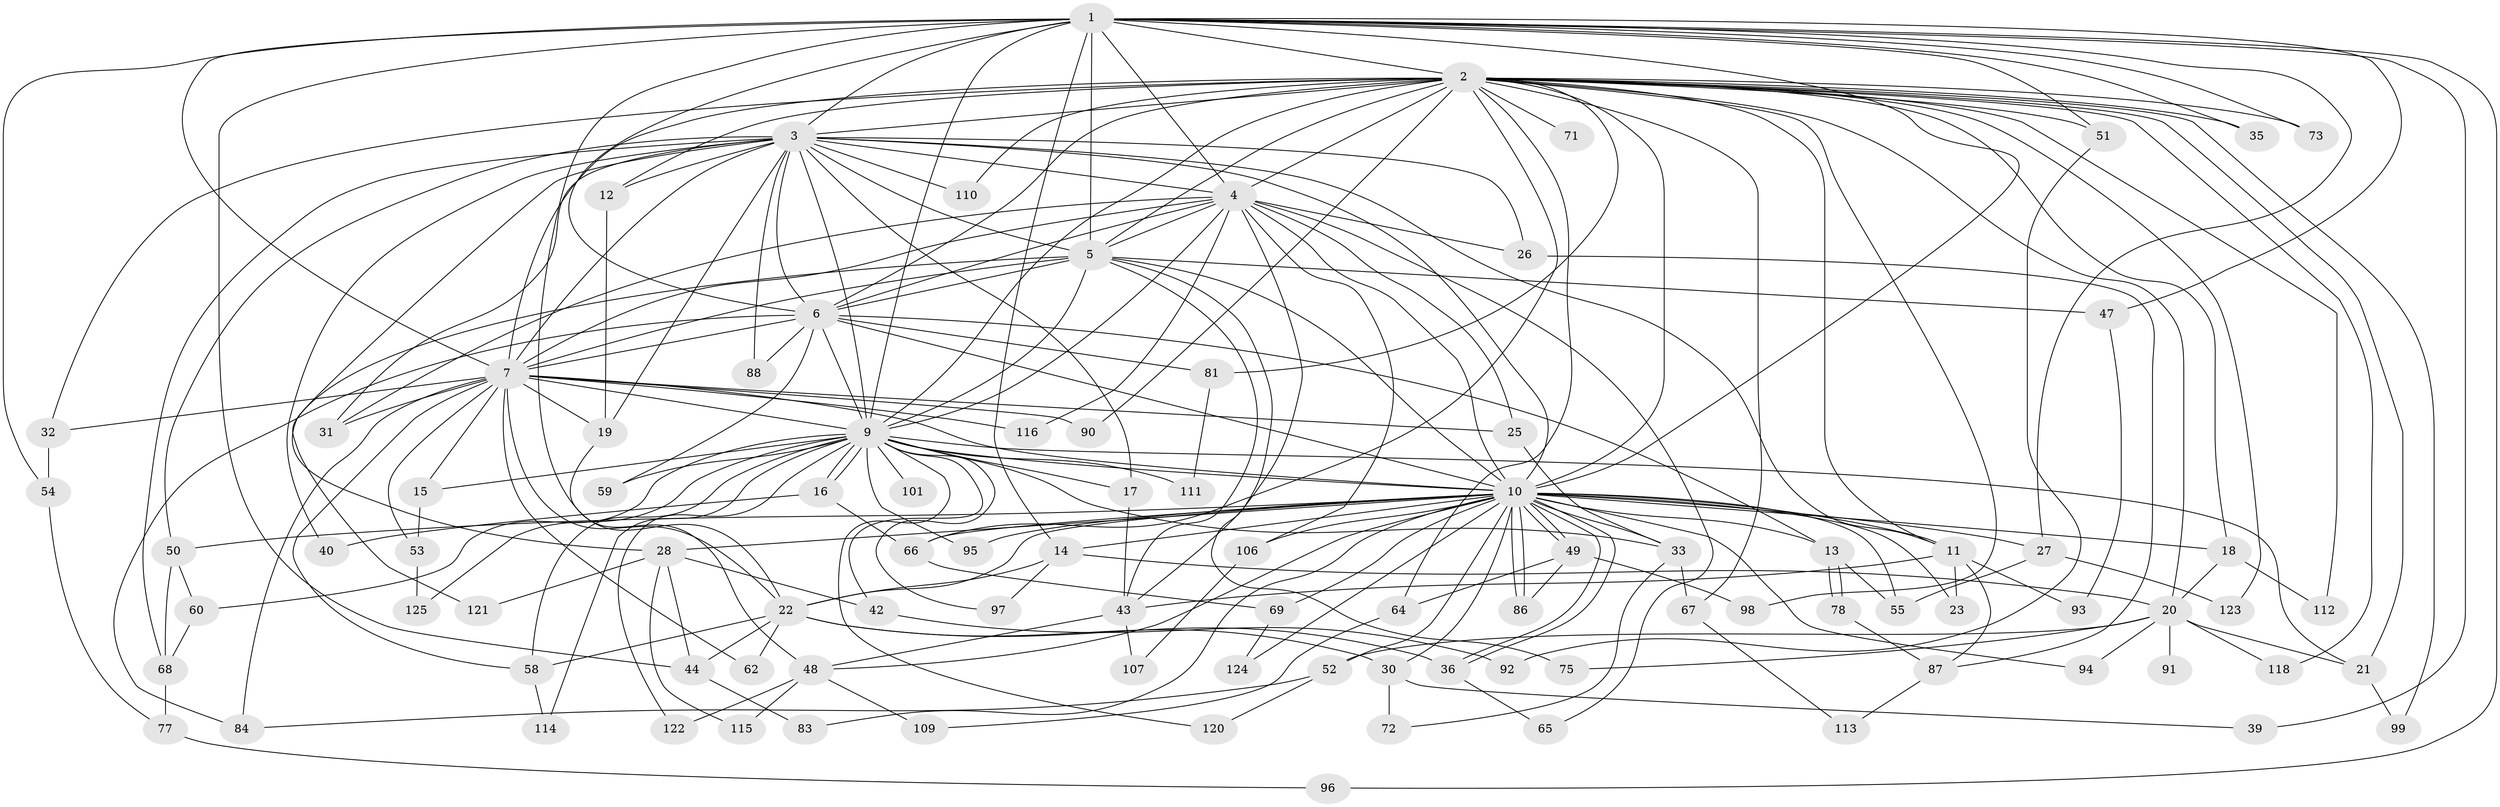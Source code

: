// Generated by graph-tools (version 1.1) at 2025/23/03/03/25 07:23:45]
// undirected, 96 vertices, 227 edges
graph export_dot {
graph [start="1"]
  node [color=gray90,style=filled];
  1 [super="+24"];
  2 [super="+8"];
  3 [super="+63"];
  4 [super="+82"];
  5 [super="+57"];
  6 [super="+74"];
  7 [super="+80"];
  9 [super="+34"];
  10 [super="+117"];
  11 [super="+29"];
  12 [super="+85"];
  13;
  14;
  15;
  16 [super="+38"];
  17;
  18 [super="+103"];
  19;
  20 [super="+41"];
  21 [super="+70"];
  22 [super="+61"];
  23;
  25;
  26;
  27;
  28;
  30;
  31 [super="+37"];
  32;
  33 [super="+56"];
  35;
  36;
  39;
  40;
  42;
  43 [super="+45"];
  44 [super="+46"];
  47;
  48 [super="+105"];
  49;
  50 [super="+102"];
  51;
  52 [super="+104"];
  53;
  54;
  55 [super="+100"];
  58 [super="+79"];
  59;
  60;
  62;
  64;
  65;
  66 [super="+76"];
  67;
  68 [super="+119"];
  69;
  71;
  72;
  73;
  75;
  77;
  78 [super="+89"];
  81;
  83;
  84;
  86 [super="+108"];
  87;
  88;
  90;
  91;
  92;
  93;
  94;
  95;
  96;
  97;
  98;
  99;
  101;
  106;
  107;
  109;
  110;
  111;
  112;
  113;
  114;
  115;
  116;
  118;
  120;
  121;
  122;
  123;
  124;
  125;
  1 -- 2 [weight=2];
  1 -- 3;
  1 -- 4;
  1 -- 5;
  1 -- 6 [weight=2];
  1 -- 7;
  1 -- 9;
  1 -- 10;
  1 -- 14;
  1 -- 27;
  1 -- 35;
  1 -- 39;
  1 -- 44;
  1 -- 47;
  1 -- 51;
  1 -- 54;
  1 -- 73;
  1 -- 96;
  1 -- 22;
  2 -- 3 [weight=2];
  2 -- 4 [weight=2];
  2 -- 5 [weight=3];
  2 -- 6 [weight=2];
  2 -- 7 [weight=2];
  2 -- 9 [weight=2];
  2 -- 10 [weight=2];
  2 -- 12;
  2 -- 18;
  2 -- 20;
  2 -- 21;
  2 -- 32;
  2 -- 35;
  2 -- 51;
  2 -- 64;
  2 -- 98;
  2 -- 112;
  2 -- 67;
  2 -- 71;
  2 -- 11;
  2 -- 73;
  2 -- 81;
  2 -- 90;
  2 -- 99;
  2 -- 110;
  2 -- 118;
  2 -- 123;
  2 -- 66;
  3 -- 4;
  3 -- 5;
  3 -- 6;
  3 -- 7;
  3 -- 9;
  3 -- 10;
  3 -- 12;
  3 -- 17;
  3 -- 19;
  3 -- 26;
  3 -- 28;
  3 -- 31;
  3 -- 40;
  3 -- 50;
  3 -- 88;
  3 -- 110;
  3 -- 68;
  3 -- 11;
  4 -- 5;
  4 -- 6;
  4 -- 7;
  4 -- 9;
  4 -- 10;
  4 -- 25;
  4 -- 26;
  4 -- 65;
  4 -- 106;
  4 -- 116;
  4 -- 31;
  4 -- 43;
  5 -- 6;
  5 -- 7;
  5 -- 9;
  5 -- 10;
  5 -- 43;
  5 -- 47;
  5 -- 75;
  5 -- 121;
  6 -- 7;
  6 -- 9 [weight=2];
  6 -- 10;
  6 -- 13;
  6 -- 59;
  6 -- 81;
  6 -- 88;
  6 -- 84;
  7 -- 9;
  7 -- 10;
  7 -- 15;
  7 -- 19;
  7 -- 25;
  7 -- 31;
  7 -- 32;
  7 -- 53;
  7 -- 58;
  7 -- 62;
  7 -- 90;
  7 -- 116;
  7 -- 84;
  7 -- 22;
  9 -- 10;
  9 -- 15;
  9 -- 16 [weight=2];
  9 -- 16;
  9 -- 17;
  9 -- 21;
  9 -- 33;
  9 -- 42;
  9 -- 58;
  9 -- 60;
  9 -- 101 [weight=2];
  9 -- 111;
  9 -- 120;
  9 -- 122;
  9 -- 125;
  9 -- 97;
  9 -- 114;
  9 -- 59;
  9 -- 95;
  10 -- 11 [weight=2];
  10 -- 13;
  10 -- 14;
  10 -- 18 [weight=2];
  10 -- 22;
  10 -- 23;
  10 -- 27;
  10 -- 28;
  10 -- 30;
  10 -- 36;
  10 -- 36;
  10 -- 48;
  10 -- 49;
  10 -- 49;
  10 -- 50 [weight=2];
  10 -- 52;
  10 -- 66;
  10 -- 69;
  10 -- 83;
  10 -- 86;
  10 -- 86;
  10 -- 94;
  10 -- 95;
  10 -- 106;
  10 -- 124;
  10 -- 55;
  10 -- 33;
  11 -- 23;
  11 -- 43;
  11 -- 93;
  11 -- 87;
  12 -- 19;
  13 -- 55;
  13 -- 78;
  13 -- 78;
  14 -- 22;
  14 -- 97;
  14 -- 20;
  15 -- 53;
  16 -- 40;
  16 -- 66;
  17 -- 43;
  18 -- 20;
  18 -- 112;
  19 -- 48;
  20 -- 52;
  20 -- 75;
  20 -- 91 [weight=2];
  20 -- 118;
  20 -- 94;
  20 -- 21;
  21 -- 99;
  22 -- 30;
  22 -- 44;
  22 -- 62;
  22 -- 36;
  22 -- 58;
  25 -- 33;
  26 -- 87;
  27 -- 55;
  27 -- 123;
  28 -- 42;
  28 -- 115;
  28 -- 121;
  28 -- 44;
  30 -- 39;
  30 -- 72;
  32 -- 54;
  33 -- 72;
  33 -- 67;
  36 -- 65;
  42 -- 92;
  43 -- 107;
  43 -- 48;
  44 -- 83;
  47 -- 93;
  48 -- 122;
  48 -- 115;
  48 -- 109;
  49 -- 64;
  49 -- 98;
  49 -- 86;
  50 -- 60;
  50 -- 68;
  51 -- 92;
  52 -- 120;
  52 -- 84;
  53 -- 125;
  54 -- 77;
  58 -- 114;
  60 -- 68;
  64 -- 109;
  66 -- 69;
  67 -- 113;
  68 -- 77;
  69 -- 124;
  77 -- 96;
  78 -- 87;
  81 -- 111;
  87 -- 113;
  106 -- 107;
}
